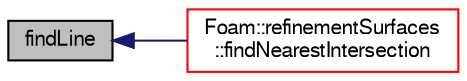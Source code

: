 digraph "findLine"
{
  bgcolor="transparent";
  edge [fontname="FreeSans",fontsize="10",labelfontname="FreeSans",labelfontsize="10"];
  node [fontname="FreeSans",fontsize="10",shape=record];
  rankdir="LR";
  Node1 [label="findLine",height=0.2,width=0.4,color="black", fillcolor="grey75", style="filled" fontcolor="black"];
  Node1 -> Node2 [dir="back",color="midnightblue",fontsize="10",style="solid",fontname="FreeSans"];
  Node2 [label="Foam::refinementSurfaces\l::findNearestIntersection",height=0.2,width=0.4,color="red",URL="$a02054.html#a9d32735130b7721b9e39bd9896f32a5e",tooltip="Find intersection nearest to the endpoints. surface1,2 are. "];
}
